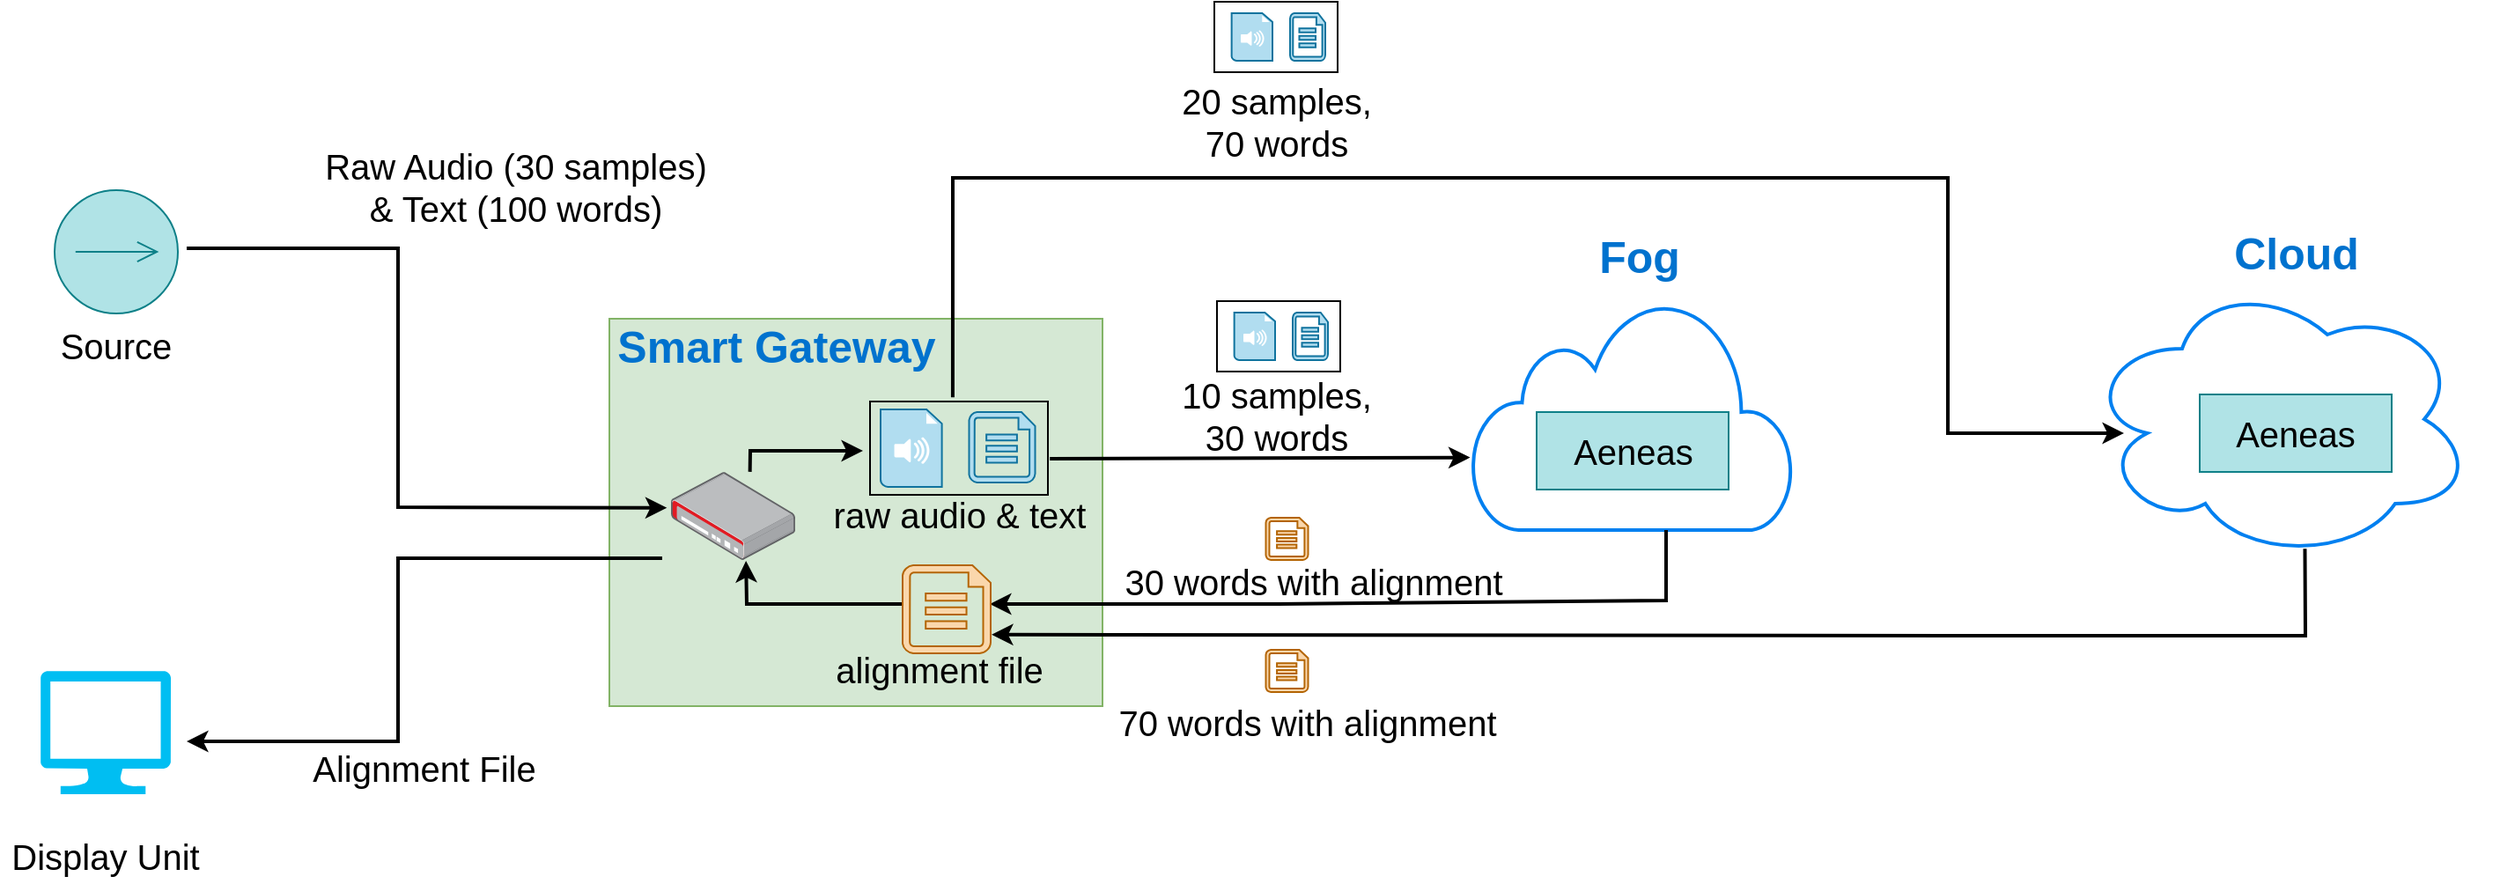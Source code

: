 <mxfile version="21.1.7" type="device">
  <diagram name="Page-1" id="NKXKmSumOXYd5oadqaQw">
    <mxGraphModel dx="2222" dy="747" grid="1" gridSize="10" guides="1" tooltips="1" connect="1" arrows="1" fold="1" page="1" pageScale="1" pageWidth="850" pageHeight="1100" math="0" shadow="0">
      <root>
        <mxCell id="0" />
        <mxCell id="1" parent="0" />
        <mxCell id="MSEIYFs3sw8xI1VDQBk2-6" value="" style="rounded=0;whiteSpace=wrap;html=1;fontSize=30;fillColor=#d5e8d4;strokeColor=#82b366;" parent="1" vertex="1">
          <mxGeometry x="326" y="530" width="280" height="220" as="geometry" />
        </mxCell>
        <mxCell id="MSEIYFs3sw8xI1VDQBk2-42" value="" style="rounded=0;whiteSpace=wrap;html=1;fillColor=none;" parent="1" vertex="1">
          <mxGeometry x="474" y="577" width="101" height="53" as="geometry" />
        </mxCell>
        <mxCell id="k9w5RPRXAu7w9y0sjW1R-39" value="" style="pointerEvents=1;verticalLabelPosition=bottom;shadow=0;dashed=0;align=center;html=1;verticalAlign=top;shape=mxgraph.electrical.signal_sources.source;aspect=fixed;points=[[0.5,0,0],[1,0.5,0],[0.5,1,0],[0,0.5,0]];elSignalType=dc1;fillColor=#b0e3e6;strokeColor=#0e8088;" parent="1" vertex="1">
          <mxGeometry x="11" y="456.99" width="70" height="70" as="geometry" />
        </mxCell>
        <mxCell id="MSEIYFs3sw8xI1VDQBk2-1" value="" style="verticalLabelPosition=bottom;html=1;verticalAlign=top;align=center;strokeColor=none;fillColor=#00BEF2;shape=mxgraph.azure.computer;pointerEvents=1;" parent="1" vertex="1">
          <mxGeometry x="3" y="730" width="74" height="70" as="geometry" />
        </mxCell>
        <mxCell id="MSEIYFs3sw8xI1VDQBk2-2" value="Display Unit" style="text;html=1;strokeColor=none;fillColor=none;align=center;verticalAlign=middle;whiteSpace=wrap;rounded=0;fontSize=20;" parent="1" vertex="1">
          <mxGeometry x="-20" y="820" width="120" height="30" as="geometry" />
        </mxCell>
        <mxCell id="MSEIYFs3sw8xI1VDQBk2-4" value="Raw Audio (30 samples)&lt;br&gt;&amp;amp; Text (100 words)" style="text;html=1;strokeColor=none;fillColor=none;align=center;verticalAlign=middle;whiteSpace=wrap;rounded=0;fontSize=20;" parent="1" vertex="1">
          <mxGeometry x="156" y="440" width="234" height="30" as="geometry" />
        </mxCell>
        <mxCell id="MSEIYFs3sw8xI1VDQBk2-5" value="Alignment File" style="text;html=1;strokeColor=none;fillColor=none;align=center;verticalAlign=middle;whiteSpace=wrap;rounded=0;fontSize=20;" parent="1" vertex="1">
          <mxGeometry x="156" y="770" width="130" height="30" as="geometry" />
        </mxCell>
        <mxCell id="MSEIYFs3sw8xI1VDQBk2-7" value="Smart Gateway" style="text;html=1;strokeColor=none;fillColor=none;align=center;verticalAlign=middle;whiteSpace=wrap;rounded=0;fontSize=25;fontColor=#0072CE;fontStyle=1" parent="1" vertex="1">
          <mxGeometry x="306" y="530" width="230" height="30" as="geometry" />
        </mxCell>
        <mxCell id="MSEIYFs3sw8xI1VDQBk2-8" value="Source" style="text;html=1;strokeColor=none;fillColor=none;align=center;verticalAlign=middle;whiteSpace=wrap;rounded=0;fontSize=20;" parent="1" vertex="1">
          <mxGeometry x="-14" y="530" width="120" height="30" as="geometry" />
        </mxCell>
        <mxCell id="MSEIYFs3sw8xI1VDQBk2-10" value="&lt;font style=&quot;font-size: 20px;&quot;&gt;raw audio &amp;amp; text&lt;/font&gt;" style="text;html=1;strokeColor=none;fillColor=none;align=center;verticalAlign=middle;whiteSpace=wrap;rounded=0;fontSize=18;fontColor=#000000;" parent="1" vertex="1">
          <mxGeometry x="449.59" y="631.99" width="149.82" height="20" as="geometry" />
        </mxCell>
        <mxCell id="MSEIYFs3sw8xI1VDQBk2-11" value="" style="endArrow=classic;html=1;rounded=0;fontSize=20;fontColor=#000000;fillColor=#b1ddf0;strokeColor=#000000;strokeWidth=2;exitX=0.465;exitY=-0.045;exitDx=0;exitDy=0;exitPerimeter=0;" parent="1" source="MSEIYFs3sw8xI1VDQBk2-42" edge="1">
          <mxGeometry width="50" height="50" relative="1" as="geometry">
            <mxPoint x="606" y="578" as="sourcePoint" />
            <mxPoint x="1186" y="595" as="targetPoint" />
            <Array as="points">
              <mxPoint x="521" y="450" />
              <mxPoint x="1086" y="450" />
              <mxPoint x="1086" y="595" />
            </Array>
          </mxGeometry>
        </mxCell>
        <mxCell id="MSEIYFs3sw8xI1VDQBk2-12" value="&lt;br&gt;&lt;span style=&quot;font-size: 20px;&quot;&gt;&lt;b&gt;&lt;br&gt;&lt;/b&gt;&lt;/span&gt;" style="edgeLabel;html=1;align=center;verticalAlign=middle;resizable=0;points=[];fontSize=18;fontColor=#000000;" parent="MSEIYFs3sw8xI1VDQBk2-11" vertex="1" connectable="0">
          <mxGeometry x="0.474" y="1" relative="1" as="geometry">
            <mxPoint as="offset" />
          </mxGeometry>
        </mxCell>
        <mxCell id="MSEIYFs3sw8xI1VDQBk2-13" value="" style="endArrow=classic;html=1;rounded=0;fontSize=18;fontColor=#FF0000;fillColor=#b1ddf0;strokeColor=#000000;strokeWidth=2;entryX=-0.007;entryY=0.683;entryDx=0;entryDy=0;entryPerimeter=0;exitX=1.011;exitY=0.614;exitDx=0;exitDy=0;exitPerimeter=0;" parent="1" source="MSEIYFs3sw8xI1VDQBk2-42" target="MSEIYFs3sw8xI1VDQBk2-23" edge="1">
          <mxGeometry width="50" height="50" relative="1" as="geometry">
            <mxPoint x="580" y="610" as="sourcePoint" />
            <mxPoint x="806" y="617" as="targetPoint" />
          </mxGeometry>
        </mxCell>
        <mxCell id="MSEIYFs3sw8xI1VDQBk2-14" value="&lt;br&gt;&lt;font color=&quot;#000000&quot;&gt;&lt;span style=&quot;font-size: 20px;&quot;&gt;&lt;b&gt;&lt;br&gt;&lt;/b&gt;&lt;/span&gt;&lt;/font&gt;" style="edgeLabel;html=1;align=center;verticalAlign=middle;resizable=0;points=[];fontSize=25;fontColor=#FF0000;" parent="MSEIYFs3sw8xI1VDQBk2-13" vertex="1" connectable="0">
          <mxGeometry x="0.252" y="-2" relative="1" as="geometry">
            <mxPoint x="1" as="offset" />
          </mxGeometry>
        </mxCell>
        <mxCell id="MSEIYFs3sw8xI1VDQBk2-15" value="" style="points=[];aspect=fixed;html=1;align=center;shadow=0;dashed=0;image;image=img/lib/allied_telesis/security/Router_VPN.svg;fontSize=25;fontColor=#FF0000;" parent="1" vertex="1">
          <mxGeometry x="361" y="616.99" width="70.47" height="50" as="geometry" />
        </mxCell>
        <mxCell id="MSEIYFs3sw8xI1VDQBk2-17" value="20 samples,&lt;br style=&quot;border-color: var(--border-color); font-size: 20px;&quot;&gt;&lt;span style=&quot;font-size: 20px;&quot;&gt;70 words&lt;/span&gt;" style="text;html=1;strokeColor=none;fillColor=none;align=center;verticalAlign=middle;whiteSpace=wrap;rounded=0;fontSize=20;fontColor=#000000;" parent="1" vertex="1">
          <mxGeometry x="636.75" y="396.99" width="135.5" height="43.01" as="geometry" />
        </mxCell>
        <mxCell id="MSEIYFs3sw8xI1VDQBk2-21" value="&lt;font style=&quot;font-size: 20px;&quot;&gt;alignment file&lt;/font&gt;" style="text;html=1;strokeColor=none;fillColor=none;align=center;verticalAlign=middle;whiteSpace=wrap;rounded=0;fontSize=18;fontColor=#000000;" parent="1" vertex="1">
          <mxGeometry x="446" y="720" width="135" height="20" as="geometry" />
        </mxCell>
        <mxCell id="MSEIYFs3sw8xI1VDQBk2-22" value="" style="ellipse;shape=cloud;whiteSpace=wrap;html=1;fontSize=15;fontColor=#FF0000;strokeColor=#0080f0;strokeWidth=2;" parent="1" vertex="1">
          <mxGeometry x="1164" y="506.99" width="220" height="160" as="geometry" />
        </mxCell>
        <mxCell id="MSEIYFs3sw8xI1VDQBk2-23" value="" style="html=1;verticalLabelPosition=bottom;align=center;labelBackgroundColor=#ffffff;verticalAlign=top;strokeWidth=2;strokeColor=#0080F0;shadow=0;dashed=0;shape=mxgraph.ios7.icons.cloud;fontSize=15;fontColor=#FF0000;" parent="1" vertex="1">
          <mxGeometry x="816" y="520" width="182" height="130" as="geometry" />
        </mxCell>
        <mxCell id="MSEIYFs3sw8xI1VDQBk2-24" value="Fog" style="text;html=1;strokeColor=none;fillColor=none;align=center;verticalAlign=middle;whiteSpace=wrap;rounded=0;fontSize=25;fontColor=#0072CE;fontStyle=1" parent="1" vertex="1">
          <mxGeometry x="796" y="479" width="230" height="30" as="geometry" />
        </mxCell>
        <mxCell id="MSEIYFs3sw8xI1VDQBk2-25" value="&lt;font style=&quot;font-size: 20px;&quot;&gt;Aeneas&lt;/font&gt;" style="rounded=0;whiteSpace=wrap;html=1;fontSize=15;fillColor=#b0e3e6;strokeColor=#0e8088;" parent="1" vertex="1">
          <mxGeometry x="852.5" y="583" width="109" height="44" as="geometry" />
        </mxCell>
        <mxCell id="MSEIYFs3sw8xI1VDQBk2-26" value="" style="endArrow=classic;html=1;rounded=0;fontSize=15;fontColor=#000000;fillColor=#fad7ac;strokeColor=#000000;entryX=1;entryY=0.5;entryDx=0;entryDy=0;entryPerimeter=0;strokeWidth=2;" parent="1" edge="1">
          <mxGeometry width="50" height="50" relative="1" as="geometry">
            <mxPoint x="926" y="650" as="sourcePoint" />
            <mxPoint x="542" y="691.99" as="targetPoint" />
            <Array as="points">
              <mxPoint x="926" y="650" />
              <mxPoint x="926" y="690" />
              <mxPoint x="706" y="692" />
            </Array>
          </mxGeometry>
        </mxCell>
        <mxCell id="MSEIYFs3sw8xI1VDQBk2-27" value="" style="endArrow=classic;html=1;rounded=0;fontSize=18;fontColor=#FF0000;fillColor=#fad7ac;strokeColor=#000000;entryX=1.021;entryY=0.848;entryDx=0;entryDy=0;entryPerimeter=0;exitX=0.567;exitY=0.96;exitDx=0;exitDy=0;exitPerimeter=0;strokeWidth=2;" parent="1" source="MSEIYFs3sw8xI1VDQBk2-22" edge="1">
          <mxGeometry width="50" height="50" relative="1" as="geometry">
            <mxPoint x="1406" y="660" as="sourcePoint" />
            <mxPoint x="543.029" y="709.39" as="targetPoint" />
            <Array as="points">
              <mxPoint x="1289" y="710" />
              <mxPoint x="1086" y="710" />
            </Array>
          </mxGeometry>
        </mxCell>
        <mxCell id="MSEIYFs3sw8xI1VDQBk2-28" value="Cloud" style="text;html=1;strokeColor=none;fillColor=none;align=center;verticalAlign=middle;whiteSpace=wrap;rounded=0;fontSize=25;fontColor=#0072CE;fontStyle=1" parent="1" vertex="1">
          <mxGeometry x="1168.5" y="476.99" width="230" height="30" as="geometry" />
        </mxCell>
        <mxCell id="MSEIYFs3sw8xI1VDQBk2-29" value="&lt;font style=&quot;font-size: 20px;&quot;&gt;Aeneas&lt;/font&gt;" style="rounded=0;whiteSpace=wrap;html=1;fontSize=15;fillColor=#b0e3e6;strokeColor=#0e8088;" parent="1" vertex="1">
          <mxGeometry x="1229" y="572.99" width="109" height="44" as="geometry" />
        </mxCell>
        <mxCell id="MSEIYFs3sw8xI1VDQBk2-30" value="" style="endArrow=classic;html=1;rounded=0;fontSize=20;fontColor=#FF0000;entryX=-0.033;entryY=0.408;entryDx=0;entryDy=0;strokeWidth=2;entryPerimeter=0;" parent="1" target="MSEIYFs3sw8xI1VDQBk2-15" edge="1">
          <mxGeometry width="50" height="50" relative="1" as="geometry">
            <mxPoint x="86" y="490" as="sourcePoint" />
            <mxPoint x="286" y="520" as="targetPoint" />
            <Array as="points">
              <mxPoint x="206" y="490" />
              <mxPoint x="206" y="637" />
            </Array>
          </mxGeometry>
        </mxCell>
        <mxCell id="MSEIYFs3sw8xI1VDQBk2-31" value="&lt;br&gt;&lt;b&gt;&lt;br&gt;&lt;/b&gt;" style="edgeLabel;html=1;align=center;verticalAlign=middle;resizable=0;points=[];fontSize=20;" parent="MSEIYFs3sw8xI1VDQBk2-30" vertex="1" connectable="0">
          <mxGeometry x="-0.186" relative="1" as="geometry">
            <mxPoint y="-1" as="offset" />
          </mxGeometry>
        </mxCell>
        <mxCell id="MSEIYFs3sw8xI1VDQBk2-32" value="" style="endArrow=classic;html=1;rounded=0;fontSize=20;strokeWidth=2;" parent="1" edge="1">
          <mxGeometry width="50" height="50" relative="1" as="geometry">
            <mxPoint x="356" y="666" as="sourcePoint" />
            <mxPoint x="86" y="770" as="targetPoint" />
            <Array as="points">
              <mxPoint x="206" y="666" />
              <mxPoint x="206" y="770" />
            </Array>
          </mxGeometry>
        </mxCell>
        <mxCell id="MSEIYFs3sw8xI1VDQBk2-33" value="&lt;br&gt;" style="edgeLabel;html=1;align=center;verticalAlign=middle;resizable=0;points=[];fontSize=18;fontColor=#FF0000;" parent="MSEIYFs3sw8xI1VDQBk2-32" vertex="1" connectable="0">
          <mxGeometry x="-0.381" y="2" relative="1" as="geometry">
            <mxPoint as="offset" />
          </mxGeometry>
        </mxCell>
        <mxCell id="MSEIYFs3sw8xI1VDQBk2-34" value="" style="endArrow=classic;html=1;rounded=0;strokeWidth=2;exitX=0.636;exitY=-0.001;exitDx=0;exitDy=0;exitPerimeter=0;" parent="1" source="MSEIYFs3sw8xI1VDQBk2-15" edge="1">
          <mxGeometry width="50" height="50" relative="1" as="geometry">
            <mxPoint x="406" y="610" as="sourcePoint" />
            <mxPoint x="470" y="605" as="targetPoint" />
            <Array as="points">
              <mxPoint x="406" y="605" />
            </Array>
          </mxGeometry>
        </mxCell>
        <mxCell id="MSEIYFs3sw8xI1VDQBk2-35" value="" style="endArrow=classic;html=1;rounded=0;strokeWidth=2;exitX=0;exitY=0.5;exitDx=0;exitDy=0;exitPerimeter=0;entryX=0.604;entryY=1.011;entryDx=0;entryDy=0;entryPerimeter=0;" parent="1" target="MSEIYFs3sw8xI1VDQBk2-15" edge="1">
          <mxGeometry width="50" height="50" relative="1" as="geometry">
            <mxPoint x="493" y="691.99" as="sourcePoint" />
            <mxPoint x="426" y="660" as="targetPoint" />
            <Array as="points">
              <mxPoint x="404" y="692" />
            </Array>
          </mxGeometry>
        </mxCell>
        <mxCell id="MSEIYFs3sw8xI1VDQBk2-36" value="&lt;font style=&quot;font-size: 20px;&quot;&gt;30 words with alignment&lt;/font&gt;" style="text;html=1;strokeColor=none;fillColor=none;align=center;verticalAlign=middle;whiteSpace=wrap;rounded=0;fontSize=18;fontColor=#000000;" parent="1" vertex="1">
          <mxGeometry x="613" y="670" width="225.5" height="20" as="geometry" />
        </mxCell>
        <mxCell id="MSEIYFs3sw8xI1VDQBk2-38" value="&lt;font style=&quot;font-size: 20px;&quot;&gt;70 words with alignment&lt;/font&gt;" style="text;html=1;strokeColor=none;fillColor=none;align=center;verticalAlign=middle;whiteSpace=wrap;rounded=0;fontSize=18;fontColor=#000000;" parent="1" vertex="1">
          <mxGeometry x="608.25" y="750" width="228.5" height="20" as="geometry" />
        </mxCell>
        <mxCell id="MSEIYFs3sw8xI1VDQBk2-41" value="" style="verticalLabelPosition=bottom;html=1;verticalAlign=top;align=center;strokeColor=#b46504;fillColor=#fad7ac;shape=mxgraph.azure.cloud_services_configuration_file;pointerEvents=1;" parent="1" vertex="1">
          <mxGeometry x="492.5" y="670" width="50" height="50" as="geometry" />
        </mxCell>
        <mxCell id="MSEIYFs3sw8xI1VDQBk2-43" value="" style="shadow=0;dashed=0;html=1;strokeColor=#10739e;fillColor=#b1ddf0;labelPosition=center;verticalLabelPosition=bottom;verticalAlign=top;align=center;outlineConnect=0;shape=mxgraph.veeam.audio_file;" parent="1" vertex="1">
          <mxGeometry x="480" y="581.51" width="34.8" height="43.98" as="geometry" />
        </mxCell>
        <mxCell id="MSEIYFs3sw8xI1VDQBk2-44" value="" style="verticalLabelPosition=bottom;html=1;verticalAlign=top;align=center;strokeColor=#10739e;fillColor=#b1ddf0;shape=mxgraph.azure.cloud_services_configuration_file;pointerEvents=1;" parent="1" vertex="1">
          <mxGeometry x="530.25" y="583" width="37.5" height="40" as="geometry" />
        </mxCell>
        <mxCell id="MSEIYFs3sw8xI1VDQBk2-45" value="" style="rounded=0;whiteSpace=wrap;html=1;fillColor=none;" parent="1" vertex="1">
          <mxGeometry x="669.5" y="350" width="70" height="39.98" as="geometry" />
        </mxCell>
        <mxCell id="MSEIYFs3sw8xI1VDQBk2-46" value="" style="shadow=0;dashed=0;html=1;strokeColor=#10739e;fillColor=#b1ddf0;labelPosition=center;verticalLabelPosition=bottom;verticalAlign=top;align=center;outlineConnect=0;shape=mxgraph.veeam.audio_file;" parent="1" vertex="1">
          <mxGeometry x="679.32" y="356.5" width="23.18" height="26.97" as="geometry" />
        </mxCell>
        <mxCell id="MSEIYFs3sw8xI1VDQBk2-47" value="" style="verticalLabelPosition=bottom;html=1;verticalAlign=top;align=center;strokeColor=#10739e;fillColor=#b1ddf0;shape=mxgraph.azure.cloud_services_configuration_file;pointerEvents=1;" parent="1" vertex="1">
          <mxGeometry x="712.5" y="356.5" width="20" height="26.97" as="geometry" />
        </mxCell>
        <mxCell id="MSEIYFs3sw8xI1VDQBk2-49" value="10 samples,&lt;br style=&quot;border-color: var(--border-color); font-size: 20px;&quot;&gt;&lt;span style=&quot;font-size: 20px;&quot;&gt;30 words&lt;/span&gt;" style="text;html=1;strokeColor=none;fillColor=none;align=center;verticalAlign=middle;whiteSpace=wrap;rounded=0;fontSize=20;fontColor=#000000;" parent="1" vertex="1">
          <mxGeometry x="636.75" y="563.49" width="135.5" height="43.01" as="geometry" />
        </mxCell>
        <mxCell id="MSEIYFs3sw8xI1VDQBk2-50" value="" style="rounded=0;whiteSpace=wrap;html=1;fillColor=none;" parent="1" vertex="1">
          <mxGeometry x="671" y="520" width="70" height="39.98" as="geometry" />
        </mxCell>
        <mxCell id="MSEIYFs3sw8xI1VDQBk2-51" value="" style="shadow=0;dashed=0;html=1;strokeColor=#10739e;fillColor=#b1ddf0;labelPosition=center;verticalLabelPosition=bottom;verticalAlign=top;align=center;outlineConnect=0;shape=mxgraph.veeam.audio_file;" parent="1" vertex="1">
          <mxGeometry x="680.82" y="526.5" width="23.18" height="26.97" as="geometry" />
        </mxCell>
        <mxCell id="MSEIYFs3sw8xI1VDQBk2-52" value="" style="verticalLabelPosition=bottom;html=1;verticalAlign=top;align=center;strokeColor=#10739e;fillColor=#b1ddf0;shape=mxgraph.azure.cloud_services_configuration_file;pointerEvents=1;" parent="1" vertex="1">
          <mxGeometry x="714" y="526.5" width="20" height="26.97" as="geometry" />
        </mxCell>
        <mxCell id="MSEIYFs3sw8xI1VDQBk2-53" value="" style="verticalLabelPosition=bottom;html=1;verticalAlign=top;align=center;strokeColor=#b46504;fillColor=#fad7ac;shape=mxgraph.azure.cloud_services_configuration_file;pointerEvents=1;" parent="1" vertex="1">
          <mxGeometry x="698.75" y="718" width="24" height="24" as="geometry" />
        </mxCell>
        <mxCell id="MSEIYFs3sw8xI1VDQBk2-54" value="" style="verticalLabelPosition=bottom;html=1;verticalAlign=top;align=center;strokeColor=#b46504;fillColor=#fad7ac;shape=mxgraph.azure.cloud_services_configuration_file;pointerEvents=1;" parent="1" vertex="1">
          <mxGeometry x="698.75" y="642.99" width="24" height="24" as="geometry" />
        </mxCell>
      </root>
    </mxGraphModel>
  </diagram>
</mxfile>

